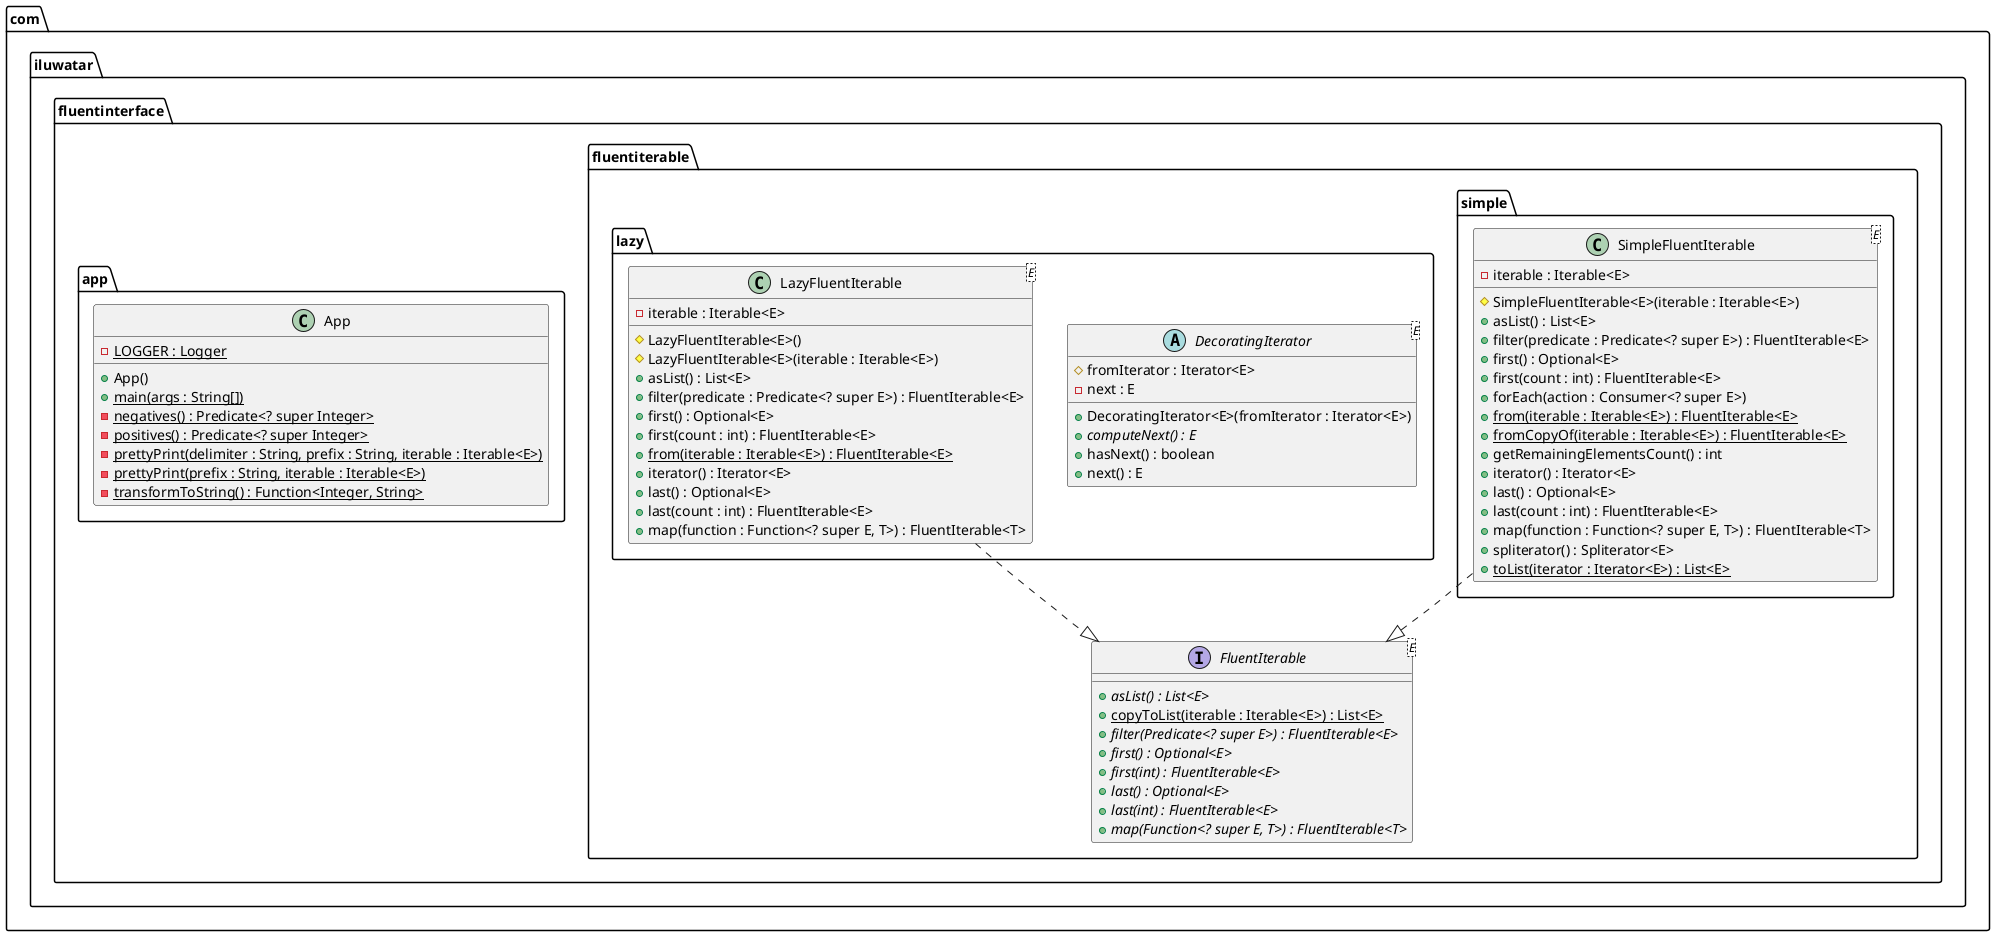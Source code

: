 @startuml
package com.iluwatar.fluentinterface.fluentiterable.simple {
  class SimpleFluentIterable<E> {
    - iterable : Iterable<E>
    # SimpleFluentIterable<E>(iterable : Iterable<E>)
    + asList() : List<E>
    + filter(predicate : Predicate<? super E>) : FluentIterable<E>
    + first() : Optional<E>
    + first(count : int) : FluentIterable<E>
    + forEach(action : Consumer<? super E>)
    + from(iterable : Iterable<E>) : FluentIterable<E> {static}
    + fromCopyOf(iterable : Iterable<E>) : FluentIterable<E> {static}
    + getRemainingElementsCount() : int
    + iterator() : Iterator<E>
    + last() : Optional<E>
    + last(count : int) : FluentIterable<E>
    + map(function : Function<? super E, T>) : FluentIterable<T>
    + spliterator() : Spliterator<E>
    + toList(iterator : Iterator<E>) : List<E> {static}
  }
}
package com.iluwatar.fluentinterface.app {
  class App {
    - LOGGER : Logger {static}
    + App()
    + main(args : String[]) {static}
    - negatives() : Predicate<? super Integer> {static}
    - positives() : Predicate<? super Integer> {static}
    - prettyPrint(delimiter : String, prefix : String, iterable : Iterable<E>) {static}
    - prettyPrint(prefix : String, iterable : Iterable<E>) {static}
    - transformToString() : Function<Integer, String> {static}
  }
}
package com.iluwatar.fluentinterface.fluentiterable.lazy {
  abstract class DecoratingIterator<E> {
    # fromIterator : Iterator<E>
    - next : E
    + DecoratingIterator<E>(fromIterator : Iterator<E>)
    + computeNext() : E {abstract}
    + hasNext() : boolean
    + next() : E
  }
  class LazyFluentIterable<E> {
    - iterable : Iterable<E>
    # LazyFluentIterable<E>()
    # LazyFluentIterable<E>(iterable : Iterable<E>)
    + asList() : List<E>
    + filter(predicate : Predicate<? super E>) : FluentIterable<E>
    + first() : Optional<E>
    + first(count : int) : FluentIterable<E>
    + from(iterable : Iterable<E>) : FluentIterable<E> {static}
    + iterator() : Iterator<E>
    + last() : Optional<E>
    + last(count : int) : FluentIterable<E>
    + map(function : Function<? super E, T>) : FluentIterable<T>
  }
}
package com.iluwatar.fluentinterface.fluentiterable {
  interface FluentIterable<E> {
    + asList() : List<E> {abstract}
    + copyToList(iterable : Iterable<E>) : List<E> {static}
    + filter(Predicate<? super E>) : FluentIterable<E> {abstract}
    + first() : Optional<E> {abstract}
    + first(int) : FluentIterable<E> {abstract}
    + last() : Optional<E> {abstract}
    + last(int) : FluentIterable<E> {abstract}
    + map(Function<? super E, T>) : FluentIterable<T> {abstract}
  }
}
LazyFluentIterable ..|> FluentIterable 
SimpleFluentIterable ..|> FluentIterable 
@enduml